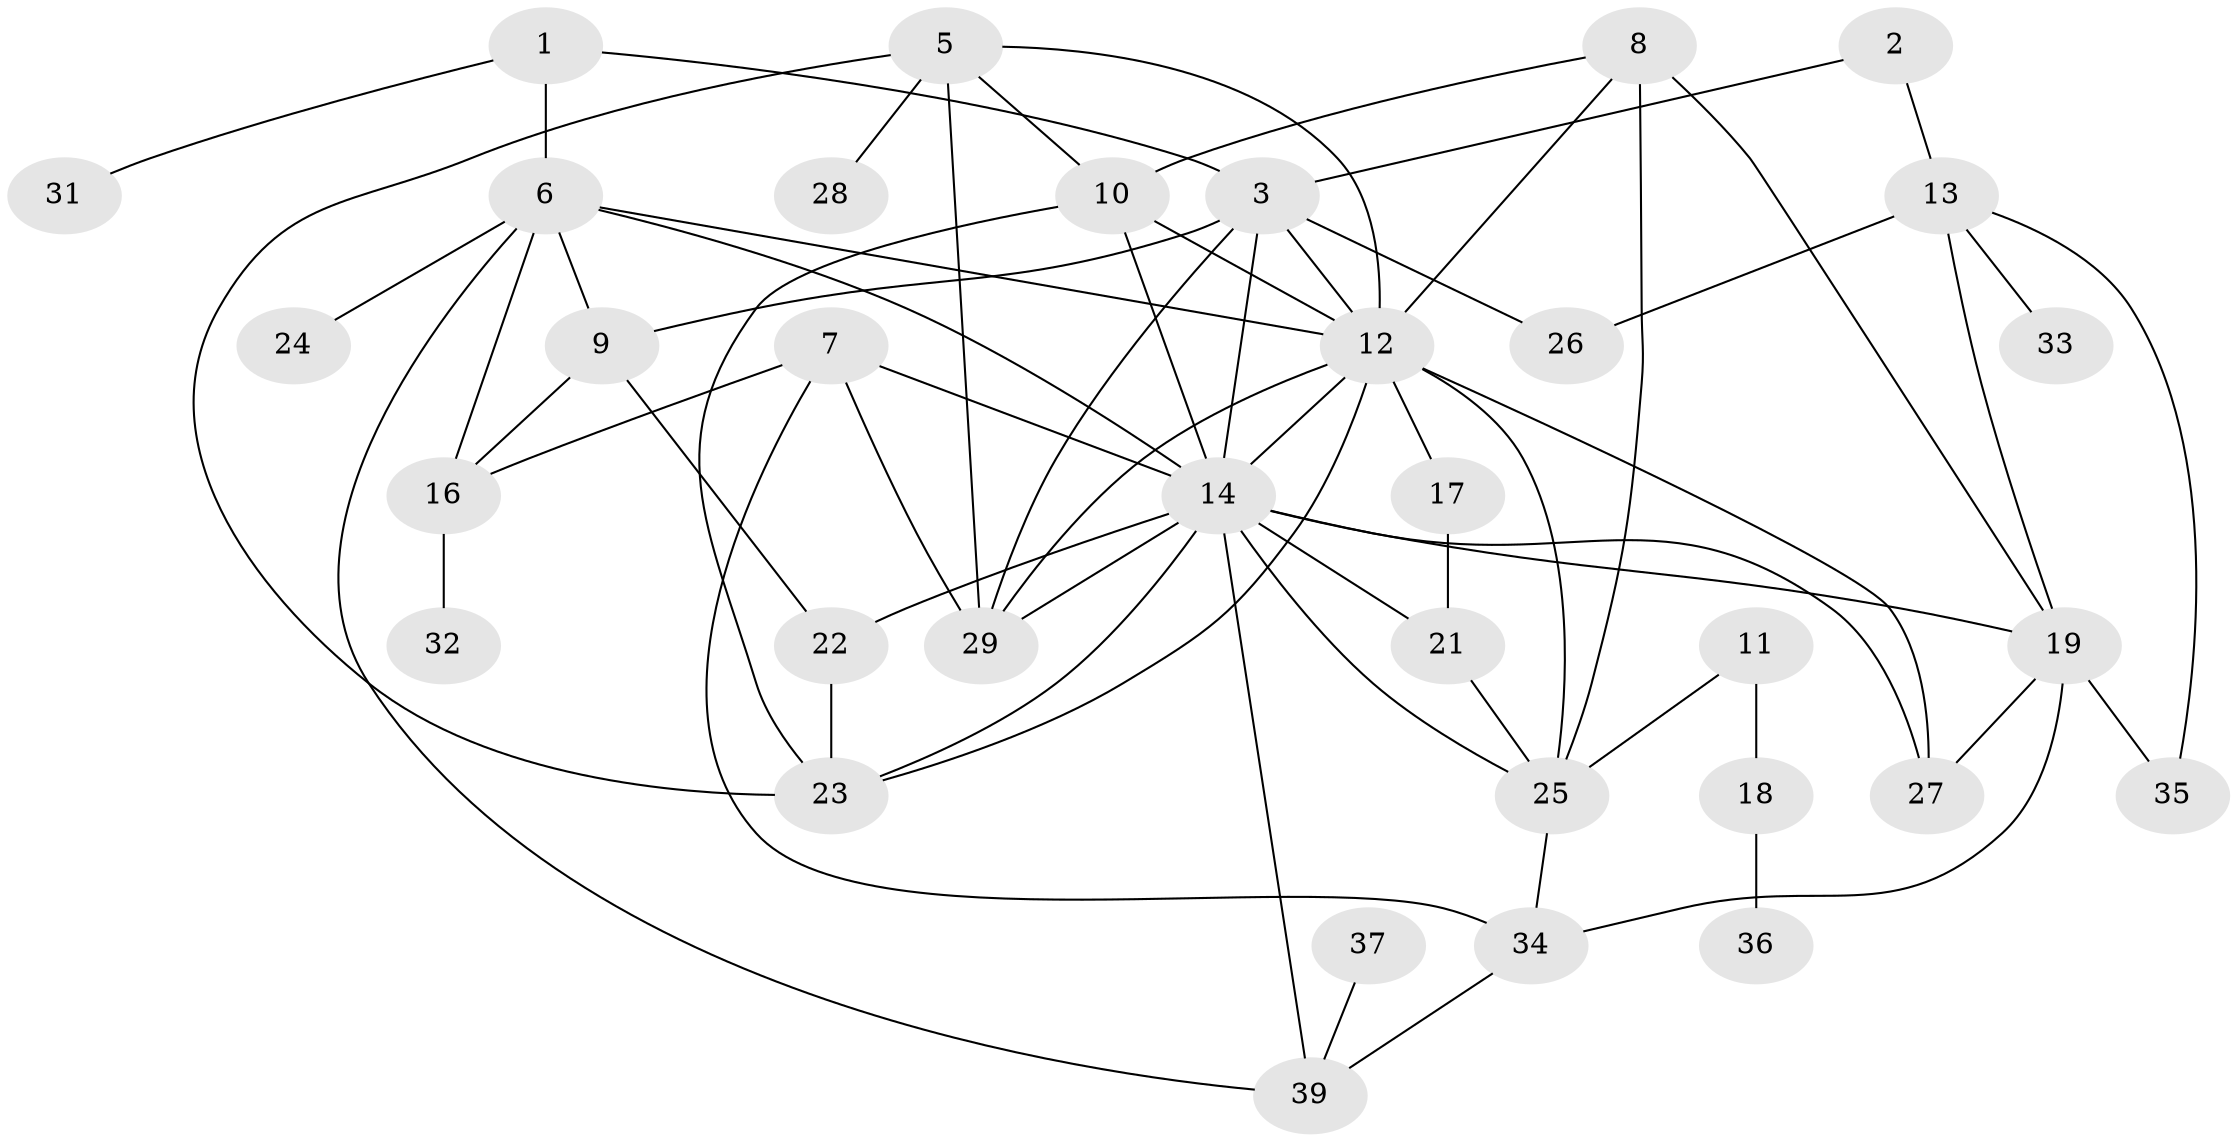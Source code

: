 // original degree distribution, {4: 0.21794871794871795, 2: 0.21794871794871795, 3: 0.19230769230769232, 0: 0.0641025641025641, 5: 0.11538461538461539, 1: 0.15384615384615385, 7: 0.02564102564102564, 6: 0.01282051282051282}
// Generated by graph-tools (version 1.1) at 2025/33/03/09/25 02:33:46]
// undirected, 34 vertices, 65 edges
graph export_dot {
graph [start="1"]
  node [color=gray90,style=filled];
  1;
  2;
  3;
  5;
  6;
  7;
  8;
  9;
  10;
  11;
  12;
  13;
  14;
  16;
  17;
  18;
  19;
  21;
  22;
  23;
  24;
  25;
  26;
  27;
  28;
  29;
  31;
  32;
  33;
  34;
  35;
  36;
  37;
  39;
  1 -- 3 [weight=1.0];
  1 -- 6 [weight=2.0];
  1 -- 31 [weight=1.0];
  2 -- 3 [weight=1.0];
  2 -- 13 [weight=1.0];
  3 -- 9 [weight=1.0];
  3 -- 12 [weight=1.0];
  3 -- 14 [weight=2.0];
  3 -- 26 [weight=1.0];
  3 -- 29 [weight=1.0];
  5 -- 10 [weight=1.0];
  5 -- 12 [weight=1.0];
  5 -- 23 [weight=1.0];
  5 -- 28 [weight=1.0];
  5 -- 29 [weight=1.0];
  6 -- 9 [weight=1.0];
  6 -- 12 [weight=1.0];
  6 -- 14 [weight=1.0];
  6 -- 16 [weight=1.0];
  6 -- 24 [weight=1.0];
  6 -- 39 [weight=1.0];
  7 -- 14 [weight=1.0];
  7 -- 16 [weight=1.0];
  7 -- 29 [weight=1.0];
  7 -- 34 [weight=1.0];
  8 -- 10 [weight=1.0];
  8 -- 12 [weight=2.0];
  8 -- 19 [weight=2.0];
  8 -- 25 [weight=1.0];
  9 -- 16 [weight=1.0];
  9 -- 22 [weight=1.0];
  10 -- 12 [weight=1.0];
  10 -- 14 [weight=1.0];
  10 -- 23 [weight=1.0];
  11 -- 18 [weight=1.0];
  11 -- 25 [weight=1.0];
  12 -- 14 [weight=3.0];
  12 -- 17 [weight=1.0];
  12 -- 23 [weight=1.0];
  12 -- 25 [weight=1.0];
  12 -- 27 [weight=1.0];
  12 -- 29 [weight=1.0];
  13 -- 19 [weight=1.0];
  13 -- 26 [weight=1.0];
  13 -- 33 [weight=1.0];
  13 -- 35 [weight=1.0];
  14 -- 19 [weight=1.0];
  14 -- 21 [weight=1.0];
  14 -- 22 [weight=1.0];
  14 -- 23 [weight=1.0];
  14 -- 25 [weight=1.0];
  14 -- 27 [weight=2.0];
  14 -- 29 [weight=1.0];
  14 -- 39 [weight=1.0];
  16 -- 32 [weight=1.0];
  17 -- 21 [weight=1.0];
  18 -- 36 [weight=1.0];
  19 -- 27 [weight=1.0];
  19 -- 34 [weight=1.0];
  19 -- 35 [weight=1.0];
  21 -- 25 [weight=1.0];
  22 -- 23 [weight=1.0];
  25 -- 34 [weight=1.0];
  34 -- 39 [weight=1.0];
  37 -- 39 [weight=1.0];
}
